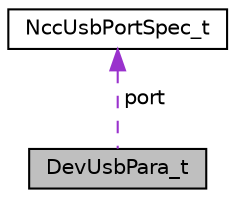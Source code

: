 digraph "DevUsbPara_t"
{
  edge [fontname="Helvetica",fontsize="10",labelfontname="Helvetica",labelfontsize="10"];
  node [fontname="Helvetica",fontsize="10",shape=record];
  Node1 [label="DevUsbPara_t",height=0.2,width=0.4,color="black", fillcolor="grey75", style="filled", fontcolor="black"];
  Node2 -> Node1 [dir="back",color="darkorchid3",fontsize="10",style="dashed",label=" port" ,fontname="Helvetica"];
  Node2 [label="NccUsbPortSpec_t",height=0.2,width=0.4,color="black", fillcolor="white", style="filled",URL="$struct_ncc_usb_port_spec__t.html",tooltip="USB port information to query device serial number. "];
}
